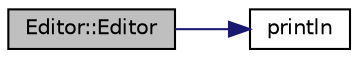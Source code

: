 digraph "Editor::Editor"
{
 // INTERACTIVE_SVG=YES
 // LATEX_PDF_SIZE
  bgcolor="transparent";
  edge [fontname="Helvetica",fontsize="10",labelfontname="Helvetica",labelfontsize="10"];
  node [fontname="Helvetica",fontsize="10",shape=record];
  rankdir="LR";
  Node1 [label="Editor::Editor",height=0.2,width=0.4,color="black", fillcolor="grey75", style="filled", fontcolor="black",tooltip="Construct a new Editor:: Editor object."];
  Node1 -> Node2 [color="midnightblue",fontsize="10",style="solid",fontname="Helvetica"];
  Node2 [label="println",height=0.2,width=0.4,color="black",URL="$d1/d1f/editor_8cpp.html#a7187bd2506b183203982bbb35c73483b",tooltip="Utility function for printing messages using <fmt> library plus new line character."];
}
